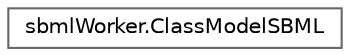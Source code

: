 digraph "Graphical Class Hierarchy"
{
 // LATEX_PDF_SIZE
  bgcolor="transparent";
  edge [fontname=Helvetica,fontsize=10,labelfontname=Helvetica,labelfontsize=10];
  node [fontname=Helvetica,fontsize=10,shape=box,height=0.2,width=0.4];
  rankdir="LR";
  Node0 [id="Node000000",label="sbmlWorker.ClassModelSBML",height=0.2,width=0.4,color="grey40", fillcolor="white", style="filled",URL="$classsbml_worker_1_1_class_model_s_b_m_l.html",tooltip=" "];
}
